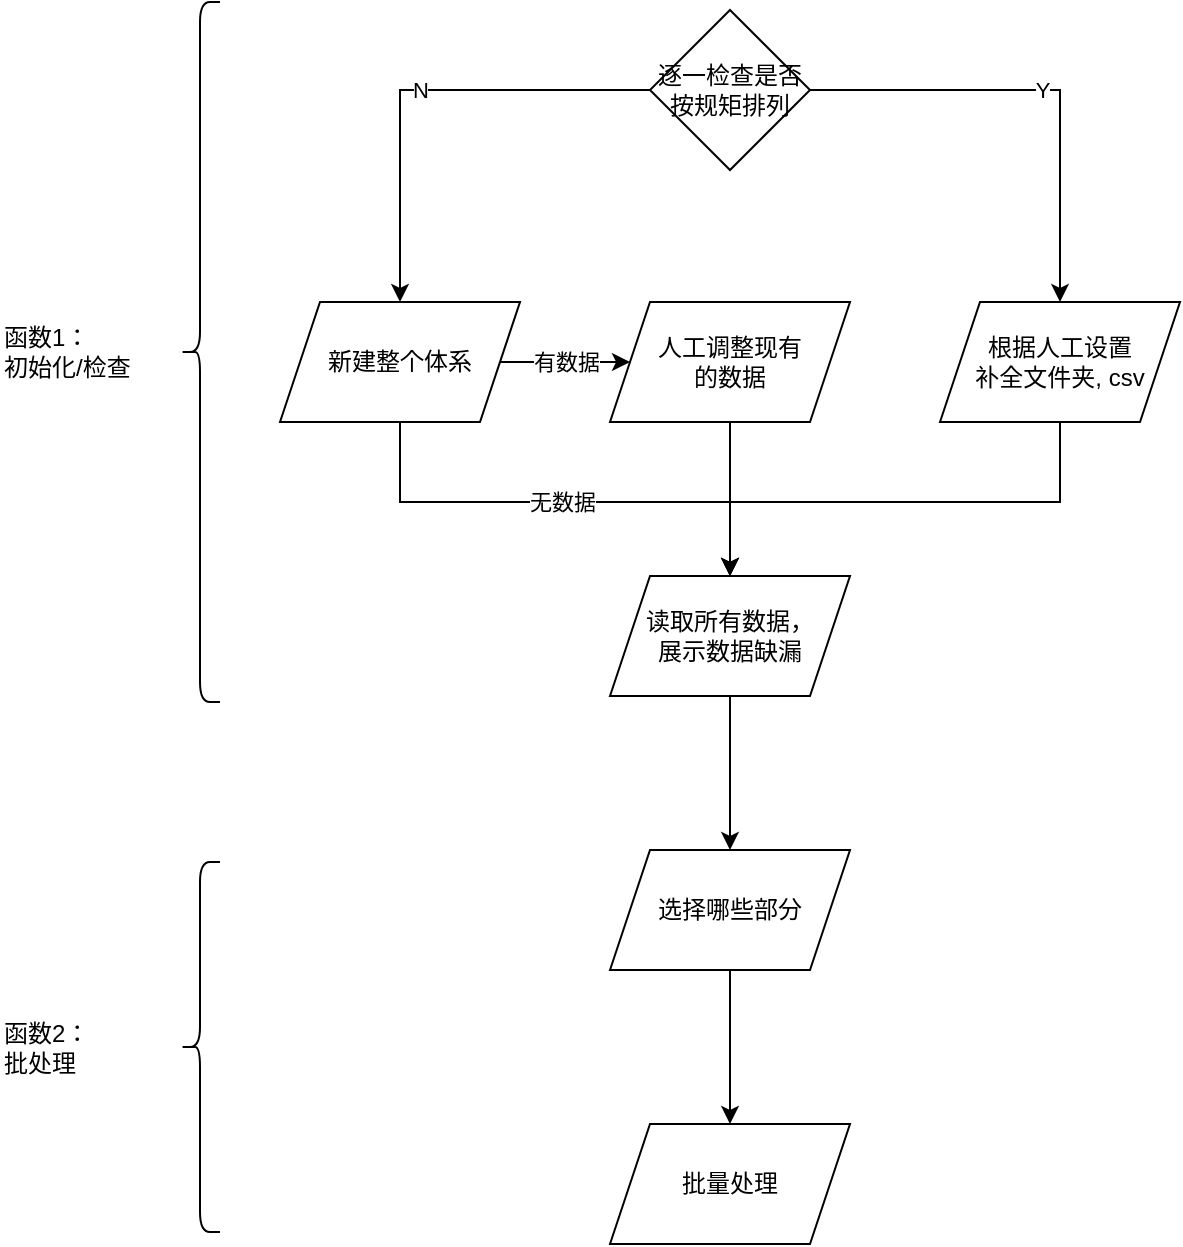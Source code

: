 <mxfile version="22.0.3" type="device">
  <diagram name="Page-1" id="K-6bbxtXHe_wpfmPoTJH">
    <mxGraphModel dx="1247" dy="727" grid="1" gridSize="10" guides="1" tooltips="1" connect="1" arrows="1" fold="1" page="1" pageScale="1" pageWidth="827" pageHeight="1169" math="0" shadow="0">
      <root>
        <mxCell id="0" />
        <mxCell id="1" parent="0" />
        <mxCell id="uFPO5G4s5H7xllB8uH97-15" value="无数据" style="edgeStyle=orthogonalEdgeStyle;rounded=0;orthogonalLoop=1;jettySize=auto;html=1;entryX=0.5;entryY=0;entryDx=0;entryDy=0;exitX=0.5;exitY=1;exitDx=0;exitDy=0;" parent="1" source="uFPO5G4s5H7xllB8uH97-22" target="uFPO5G4s5H7xllB8uH97-31" edge="1">
          <mxGeometry relative="1" as="geometry">
            <mxPoint x="240" y="606" as="sourcePoint" />
            <mxPoint x="374.0" y="736" as="targetPoint" />
            <Array as="points">
              <mxPoint x="220" y="680" />
              <mxPoint x="385" y="680" />
            </Array>
          </mxGeometry>
        </mxCell>
        <mxCell id="uFPO5G4s5H7xllB8uH97-16" style="edgeStyle=orthogonalEdgeStyle;rounded=0;orthogonalLoop=1;jettySize=auto;html=1;entryX=0.5;entryY=0;entryDx=0;entryDy=0;exitX=0.5;exitY=1;exitDx=0;exitDy=0;" parent="1" source="uFPO5G4s5H7xllB8uH97-20" target="uFPO5G4s5H7xllB8uH97-31" edge="1">
          <mxGeometry relative="1" as="geometry">
            <mxPoint x="374" y="636" as="sourcePoint" />
            <mxPoint x="374.0" y="736" as="targetPoint" />
            <Array as="points">
              <mxPoint x="550" y="680" />
              <mxPoint x="385" y="680" />
            </Array>
          </mxGeometry>
        </mxCell>
        <mxCell id="uFPO5G4s5H7xllB8uH97-20" value="根据人工设置&lt;br&gt;补全文件夹, csv" style="shape=parallelogram;perimeter=parallelogramPerimeter;whiteSpace=wrap;html=1;fixedSize=1;" parent="1" vertex="1">
          <mxGeometry x="490" y="580" width="120" height="60" as="geometry" />
        </mxCell>
        <mxCell id="Q9f2_ayKWb9l1kYFm8YF-10" value="有数据" style="edgeStyle=orthogonalEdgeStyle;rounded=0;orthogonalLoop=1;jettySize=auto;html=1;exitX=1;exitY=0.5;exitDx=0;exitDy=0;entryX=0;entryY=0.5;entryDx=0;entryDy=0;" edge="1" parent="1" source="uFPO5G4s5H7xllB8uH97-22" target="Q9f2_ayKWb9l1kYFm8YF-9">
          <mxGeometry relative="1" as="geometry">
            <Array as="points">
              <mxPoint x="300" y="610" />
              <mxPoint x="300" y="610" />
            </Array>
          </mxGeometry>
        </mxCell>
        <mxCell id="uFPO5G4s5H7xllB8uH97-22" value="新建整个体系" style="shape=parallelogram;perimeter=parallelogramPerimeter;whiteSpace=wrap;html=1;fixedSize=1;" parent="1" vertex="1">
          <mxGeometry x="160" y="580" width="120" height="60" as="geometry" />
        </mxCell>
        <mxCell id="uFPO5G4s5H7xllB8uH97-23" value="&lt;div style=&quot;&quot;&gt;&lt;span style=&quot;background-color: initial;&quot;&gt;函数1：&lt;/span&gt;&lt;/div&gt;初始化/检查" style="text;html=1;strokeColor=none;fillColor=none;align=left;verticalAlign=middle;whiteSpace=wrap;rounded=0;" parent="1" vertex="1">
          <mxGeometry x="20" y="590" width="80" height="30" as="geometry" />
        </mxCell>
        <mxCell id="uFPO5G4s5H7xllB8uH97-24" value="" style="shape=curlyBracket;whiteSpace=wrap;html=1;rounded=1;labelPosition=left;verticalLabelPosition=middle;align=right;verticalAlign=middle;" parent="1" vertex="1">
          <mxGeometry x="110" y="430" width="20" height="350" as="geometry" />
        </mxCell>
        <mxCell id="uFPO5G4s5H7xllB8uH97-31" value="读取所有数据，&lt;br&gt;展示数据缺漏" style="shape=parallelogram;perimeter=parallelogramPerimeter;whiteSpace=wrap;html=1;fixedSize=1;" parent="1" vertex="1">
          <mxGeometry x="325.0" y="717" width="120" height="60" as="geometry" />
        </mxCell>
        <mxCell id="uFPO5G4s5H7xllB8uH97-33" value="" style="edgeStyle=orthogonalEdgeStyle;rounded=0;orthogonalLoop=1;jettySize=auto;html=1;" parent="1" source="uFPO5G4s5H7xllB8uH97-34" target="uFPO5G4s5H7xllB8uH97-35" edge="1">
          <mxGeometry relative="1" as="geometry" />
        </mxCell>
        <mxCell id="uFPO5G4s5H7xllB8uH97-34" value="选择哪些部分" style="shape=parallelogram;perimeter=parallelogramPerimeter;whiteSpace=wrap;html=1;fixedSize=1;rounded=0;" parent="1" vertex="1">
          <mxGeometry x="325" y="854" width="120" height="60" as="geometry" />
        </mxCell>
        <mxCell id="uFPO5G4s5H7xllB8uH97-35" value="批量处理" style="shape=parallelogram;perimeter=parallelogramPerimeter;whiteSpace=wrap;html=1;fixedSize=1;rounded=0;" parent="1" vertex="1">
          <mxGeometry x="325" y="991" width="120" height="60" as="geometry" />
        </mxCell>
        <mxCell id="uFPO5G4s5H7xllB8uH97-36" value="" style="edgeStyle=orthogonalEdgeStyle;rounded=0;orthogonalLoop=1;jettySize=auto;html=1;exitX=0.5;exitY=1;exitDx=0;exitDy=0;" parent="1" source="uFPO5G4s5H7xllB8uH97-31" target="uFPO5G4s5H7xllB8uH97-34" edge="1">
          <mxGeometry relative="1" as="geometry">
            <mxPoint x="374" y="816" as="sourcePoint" />
          </mxGeometry>
        </mxCell>
        <mxCell id="uFPO5G4s5H7xllB8uH97-37" value="" style="shape=curlyBracket;whiteSpace=wrap;html=1;rounded=1;labelPosition=left;verticalLabelPosition=middle;align=right;verticalAlign=middle;" parent="1" vertex="1">
          <mxGeometry x="110" y="860" width="20" height="185" as="geometry" />
        </mxCell>
        <mxCell id="uFPO5G4s5H7xllB8uH97-38" value="&lt;div style=&quot;&quot;&gt;&lt;span style=&quot;background-color: initial;&quot;&gt;函数2：&lt;/span&gt;&lt;/div&gt;&lt;div style=&quot;&quot;&gt;&lt;span style=&quot;background-color: initial;&quot;&gt;批处理&lt;/span&gt;&lt;/div&gt;" style="text;html=1;strokeColor=none;fillColor=none;align=left;verticalAlign=middle;whiteSpace=wrap;rounded=0;" parent="1" vertex="1">
          <mxGeometry x="20" y="937.5" width="80" height="30" as="geometry" />
        </mxCell>
        <mxCell id="Q9f2_ayKWb9l1kYFm8YF-3" value="Y" style="edgeStyle=orthogonalEdgeStyle;rounded=0;orthogonalLoop=1;jettySize=auto;html=1;entryX=0.5;entryY=0;entryDx=0;entryDy=0;" edge="1" parent="1" source="Q9f2_ayKWb9l1kYFm8YF-1" target="uFPO5G4s5H7xllB8uH97-20">
          <mxGeometry relative="1" as="geometry" />
        </mxCell>
        <mxCell id="Q9f2_ayKWb9l1kYFm8YF-8" value="N" style="edgeStyle=orthogonalEdgeStyle;rounded=0;orthogonalLoop=1;jettySize=auto;html=1;entryX=0.5;entryY=0;entryDx=0;entryDy=0;" edge="1" parent="1" source="Q9f2_ayKWb9l1kYFm8YF-1" target="uFPO5G4s5H7xllB8uH97-22">
          <mxGeometry relative="1" as="geometry" />
        </mxCell>
        <mxCell id="Q9f2_ayKWb9l1kYFm8YF-1" value="逐一检查是否&lt;br&gt;按规矩排列" style="rhombus;whiteSpace=wrap;html=1;" vertex="1" parent="1">
          <mxGeometry x="345" y="434" width="80" height="80" as="geometry" />
        </mxCell>
        <mxCell id="Q9f2_ayKWb9l1kYFm8YF-11" style="edgeStyle=orthogonalEdgeStyle;rounded=0;orthogonalLoop=1;jettySize=auto;html=1;entryX=0.5;entryY=0;entryDx=0;entryDy=0;" edge="1" parent="1" source="Q9f2_ayKWb9l1kYFm8YF-9" target="uFPO5G4s5H7xllB8uH97-31">
          <mxGeometry relative="1" as="geometry" />
        </mxCell>
        <mxCell id="Q9f2_ayKWb9l1kYFm8YF-9" value="人工调整现有&lt;br&gt;的数据" style="shape=parallelogram;perimeter=parallelogramPerimeter;whiteSpace=wrap;html=1;fixedSize=1;" vertex="1" parent="1">
          <mxGeometry x="325" y="580" width="120" height="60" as="geometry" />
        </mxCell>
      </root>
    </mxGraphModel>
  </diagram>
</mxfile>
